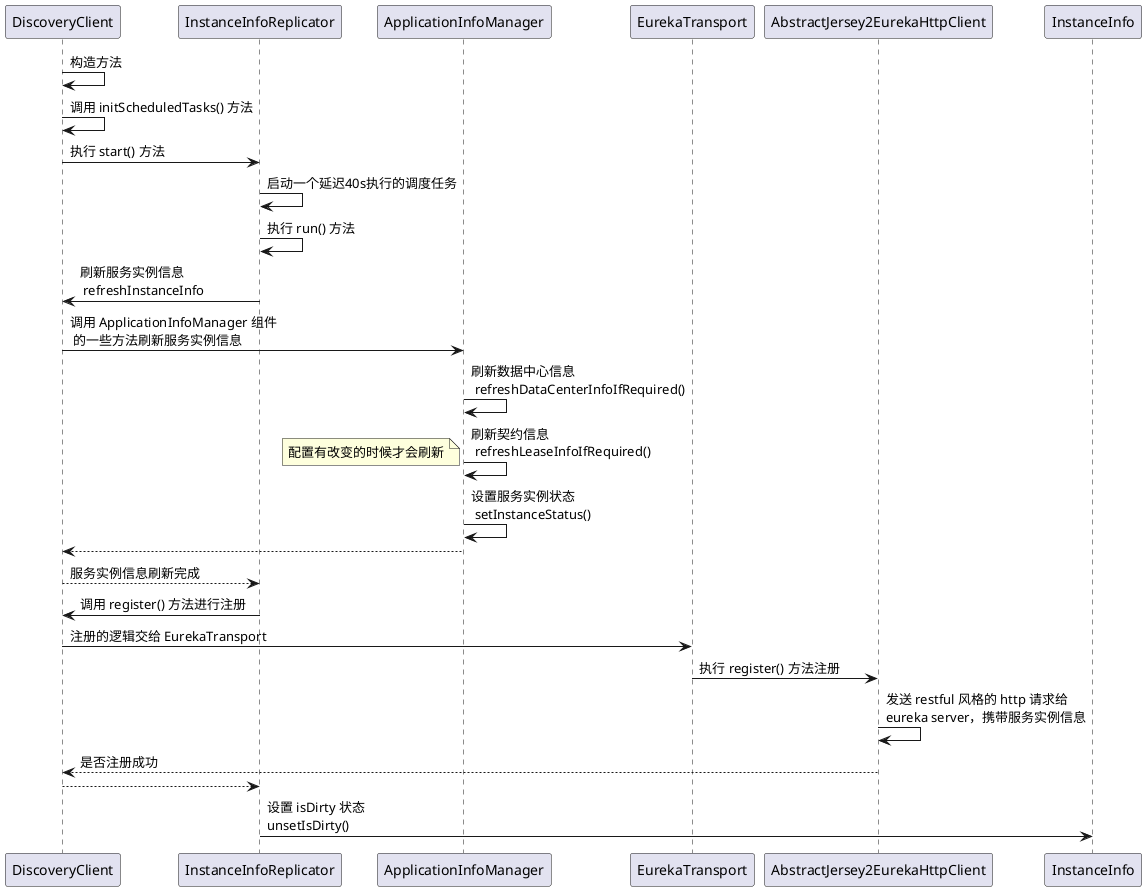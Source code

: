 @startuml
DiscoveryClient -> DiscoveryClient: 构造方法
DiscoveryClient -> DiscoveryClient: 调用 initScheduledTasks() 方法
DiscoveryClient -> InstanceInfoReplicator: 执行 start() 方法
InstanceInfoReplicator -> InstanceInfoReplicator:  启动一个延迟40s执行的调度任务
InstanceInfoReplicator -> InstanceInfoReplicator:  执行 run() 方法
InstanceInfoReplicator -> DiscoveryClient: 刷新服务实例信息\n refreshInstanceInfo
DiscoveryClient -> ApplicationInfoManager: 调用 ApplicationInfoManager 组件\n 的一些方法刷新服务实例信息
ApplicationInfoManager -> ApplicationInfoManager: 刷新数据中心信息\n refreshDataCenterInfoIfRequired()
ApplicationInfoManager -> ApplicationInfoManager: 刷新契约信息\n refreshLeaseInfoIfRequired()
note left: 配置有改变的时候才会刷新
ApplicationInfoManager -> ApplicationInfoManager: 设置服务实例状态\n setInstanceStatus()
ApplicationInfoManager --> DiscoveryClient:
DiscoveryClient --> InstanceInfoReplicator: 服务实例信息刷新完成
InstanceInfoReplicator -> DiscoveryClient: 调用 register() 方法进行注册
DiscoveryClient -> EurekaTransport: 注册的逻辑交给 EurekaTransport
EurekaTransport -> AbstractJersey2EurekaHttpClient: 执行 register() 方法注册
AbstractJersey2EurekaHttpClient -> AbstractJersey2EurekaHttpClient: 发送 restful 风格的 http 请求给\neureka server，携带服务实例信息
AbstractJersey2EurekaHttpClient --> DiscoveryClient: 是否注册成功
DiscoveryClient --> InstanceInfoReplicator:
InstanceInfoReplicator -> InstanceInfo: 设置 isDirty 状态\nunsetIsDirty()

@enduml